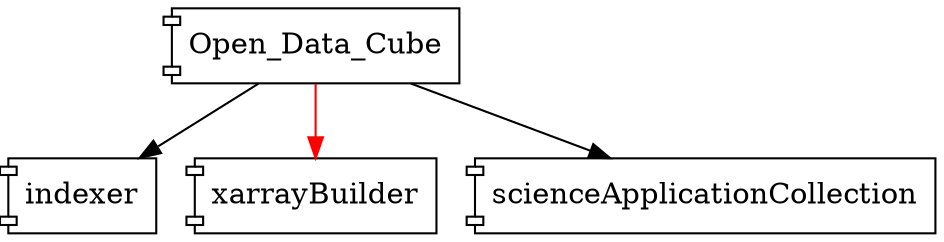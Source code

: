 digraph ODC {
node [shape=component]
Open_Data_Cube
Open_Data_Cube -> indexer
Open_Data_Cube -> xarrayBuilder [color=red]
Open_Data_Cube -> scienceApplicationCollection
}

